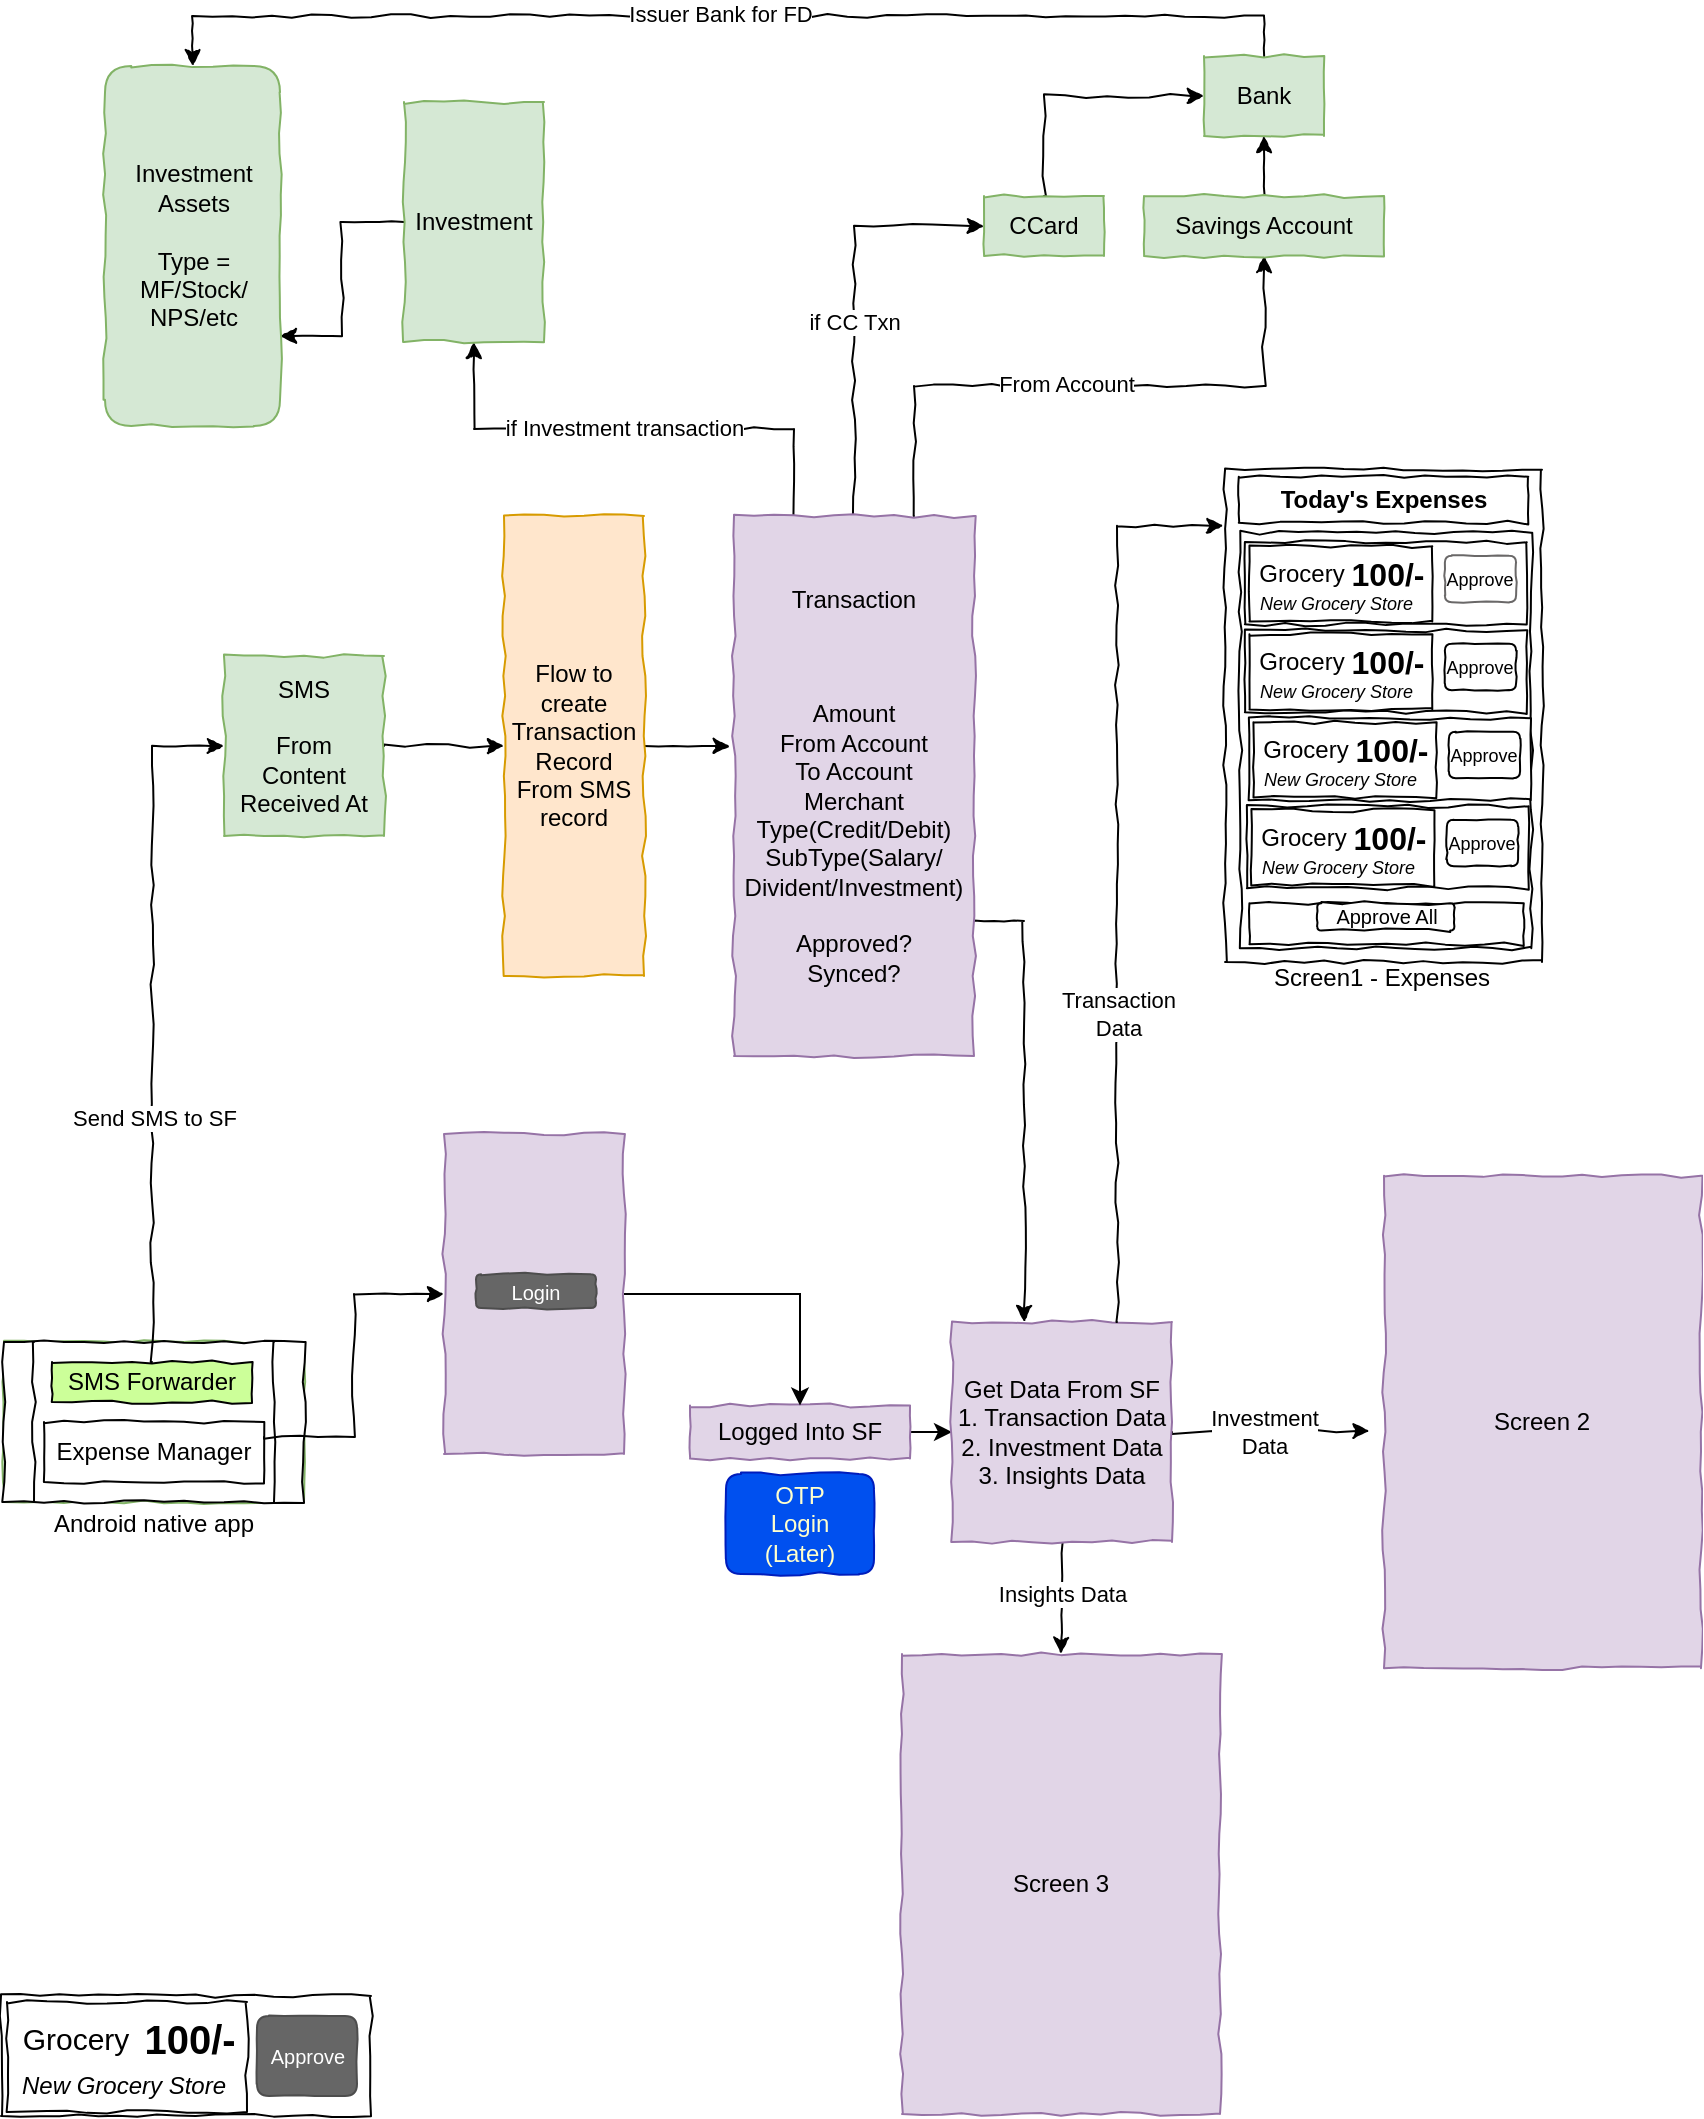 <mxfile version="22.1.4" type="device">
  <diagram name="Page-1" id="QadR1Ws7vuWXgV3cEc7C">
    <mxGraphModel dx="1834" dy="625" grid="1" gridSize="10" guides="1" tooltips="1" connect="1" arrows="1" fold="1" page="1" pageScale="1" pageWidth="850" pageHeight="1100" math="0" shadow="0">
      <root>
        <mxCell id="0" />
        <mxCell id="1" parent="0" />
        <mxCell id="0C5rQX1WeQnibB30k9b2-212" style="edgeStyle=orthogonalEdgeStyle;rounded=0;orthogonalLoop=1;jettySize=auto;html=1;exitX=0.75;exitY=0;exitDx=0;exitDy=0;entryX=0.5;entryY=1;entryDx=0;entryDy=0;comic=1;" parent="1" source="0C5rQX1WeQnibB30k9b2-1" target="0C5rQX1WeQnibB30k9b2-9" edge="1">
          <mxGeometry relative="1" as="geometry" />
        </mxCell>
        <mxCell id="0C5rQX1WeQnibB30k9b2-213" value="From Account" style="edgeLabel;html=1;align=center;verticalAlign=middle;resizable=0;points=[];comic=1;" parent="0C5rQX1WeQnibB30k9b2-212" vertex="1" connectable="0">
          <mxGeometry x="-0.076" y="-2" relative="1" as="geometry">
            <mxPoint y="-3" as="offset" />
          </mxGeometry>
        </mxCell>
        <mxCell id="0C5rQX1WeQnibB30k9b2-215" style="edgeStyle=orthogonalEdgeStyle;rounded=0;orthogonalLoop=1;jettySize=auto;html=1;exitX=0.5;exitY=0;exitDx=0;exitDy=0;entryX=0;entryY=0.5;entryDx=0;entryDy=0;comic=1;" parent="1" source="0C5rQX1WeQnibB30k9b2-1" target="0C5rQX1WeQnibB30k9b2-19" edge="1">
          <mxGeometry relative="1" as="geometry" />
        </mxCell>
        <mxCell id="0C5rQX1WeQnibB30k9b2-216" value="if CC Txn" style="edgeLabel;html=1;align=center;verticalAlign=middle;resizable=0;points=[];comic=1;" parent="0C5rQX1WeQnibB30k9b2-215" vertex="1" connectable="0">
          <mxGeometry x="-0.062" relative="1" as="geometry">
            <mxPoint y="1" as="offset" />
          </mxGeometry>
        </mxCell>
        <mxCell id="0C5rQX1WeQnibB30k9b2-217" style="edgeStyle=orthogonalEdgeStyle;rounded=0;orthogonalLoop=1;jettySize=auto;html=1;exitX=0.25;exitY=0;exitDx=0;exitDy=0;comic=1;" parent="1" source="0C5rQX1WeQnibB30k9b2-1" target="0C5rQX1WeQnibB30k9b2-17" edge="1">
          <mxGeometry relative="1" as="geometry" />
        </mxCell>
        <mxCell id="0C5rQX1WeQnibB30k9b2-218" value="if Investment transaction" style="edgeLabel;html=1;align=center;verticalAlign=middle;resizable=0;points=[];comic=1;" parent="0C5rQX1WeQnibB30k9b2-217" vertex="1" connectable="0">
          <mxGeometry x="0.088" y="2" relative="1" as="geometry">
            <mxPoint x="6" y="-3" as="offset" />
          </mxGeometry>
        </mxCell>
        <mxCell id="fBebfW7BLfuO6a7bKw-b-1" style="edgeStyle=orthogonalEdgeStyle;rounded=0;orthogonalLoop=1;jettySize=auto;html=1;exitX=1;exitY=0.75;exitDx=0;exitDy=0;comic=1;" edge="1" parent="1" source="0C5rQX1WeQnibB30k9b2-1" target="0C5rQX1WeQnibB30k9b2-189">
          <mxGeometry relative="1" as="geometry">
            <Array as="points">
              <mxPoint x="-330" y="494" />
            </Array>
          </mxGeometry>
        </mxCell>
        <mxCell id="0C5rQX1WeQnibB30k9b2-1" value="Transaction&lt;br&gt;&lt;br&gt;&lt;br&gt;&lt;br&gt;Amount&lt;br&gt;From Account&lt;br style=&quot;border-color: var(--border-color);&quot;&gt;To Account&lt;br&gt;Merchant&lt;br style=&quot;border-color: var(--border-color);&quot;&gt;Type(Credit/Debit)&lt;br&gt;SubType(Salary/&lt;br style=&quot;border-color: var(--border-color);&quot;&gt;Divident/Investment)&lt;br&gt;&lt;br&gt;Approved?&lt;br&gt;Synced?" style="rounded=0;whiteSpace=wrap;html=1;comic=1;fillColor=#e1d5e7;strokeColor=#9673a6;" parent="1" vertex="1">
          <mxGeometry x="-475" y="291" width="120" height="270" as="geometry" />
        </mxCell>
        <mxCell id="0C5rQX1WeQnibB30k9b2-43" style="edgeStyle=orthogonalEdgeStyle;rounded=0;orthogonalLoop=1;jettySize=auto;html=1;exitX=1;exitY=0.5;exitDx=0;exitDy=0;entryX=-0.017;entryY=0.426;entryDx=0;entryDy=0;entryPerimeter=0;comic=1;" parent="1" source="0C5rQX1WeQnibB30k9b2-2" target="0C5rQX1WeQnibB30k9b2-1" edge="1">
          <mxGeometry relative="1" as="geometry" />
        </mxCell>
        <mxCell id="0C5rQX1WeQnibB30k9b2-2" value="Flow to create Transaction Record From SMS record" style="rounded=0;whiteSpace=wrap;html=1;comic=1;fillColor=#ffe6cc;strokeColor=#d79b00;" parent="1" vertex="1">
          <mxGeometry x="-590" y="291" width="70" height="230" as="geometry" />
        </mxCell>
        <mxCell id="0C5rQX1WeQnibB30k9b2-102" style="edgeStyle=orthogonalEdgeStyle;rounded=0;orthogonalLoop=1;jettySize=auto;html=1;exitX=1;exitY=0.5;exitDx=0;exitDy=0;comic=1;" parent="1" source="0C5rQX1WeQnibB30k9b2-3" target="0C5rQX1WeQnibB30k9b2-2" edge="1">
          <mxGeometry relative="1" as="geometry" />
        </mxCell>
        <mxCell id="0C5rQX1WeQnibB30k9b2-3" value="SMS&lt;br&gt;&lt;br&gt;From&lt;br&gt;Content&lt;br&gt;Received At" style="rounded=0;whiteSpace=wrap;html=1;comic=1;fillColor=#d5e8d4;strokeColor=#82b366;" parent="1" vertex="1">
          <mxGeometry x="-730" y="361" width="80" height="90" as="geometry" />
        </mxCell>
        <mxCell id="0C5rQX1WeQnibB30k9b2-225" style="edgeStyle=orthogonalEdgeStyle;rounded=0;orthogonalLoop=1;jettySize=auto;html=1;exitX=0.5;exitY=0;exitDx=0;exitDy=0;entryX=0.5;entryY=0;entryDx=0;entryDy=0;comic=1;" parent="1" source="0C5rQX1WeQnibB30k9b2-8" target="0C5rQX1WeQnibB30k9b2-200" edge="1">
          <mxGeometry relative="1" as="geometry" />
        </mxCell>
        <mxCell id="0C5rQX1WeQnibB30k9b2-226" value="Issuer Bank for FD" style="edgeLabel;html=1;align=center;verticalAlign=middle;resizable=0;points=[];comic=1;" parent="0C5rQX1WeQnibB30k9b2-225" vertex="1" connectable="0">
          <mxGeometry x="0.008" y="1" relative="1" as="geometry">
            <mxPoint y="-2" as="offset" />
          </mxGeometry>
        </mxCell>
        <mxCell id="0C5rQX1WeQnibB30k9b2-8" value="Bank" style="rounded=0;whiteSpace=wrap;html=1;comic=1;fillColor=#d5e8d4;strokeColor=#82b366;" parent="1" vertex="1">
          <mxGeometry x="-240" y="61" width="60" height="40" as="geometry" />
        </mxCell>
        <mxCell id="0C5rQX1WeQnibB30k9b2-14" style="edgeStyle=orthogonalEdgeStyle;rounded=0;orthogonalLoop=1;jettySize=auto;html=1;exitX=0.5;exitY=0;exitDx=0;exitDy=0;entryX=0.5;entryY=1;entryDx=0;entryDy=0;comic=1;" parent="1" source="0C5rQX1WeQnibB30k9b2-9" target="0C5rQX1WeQnibB30k9b2-8" edge="1">
          <mxGeometry relative="1" as="geometry" />
        </mxCell>
        <mxCell id="0C5rQX1WeQnibB30k9b2-9" value="Savings Account" style="rounded=0;whiteSpace=wrap;html=1;comic=1;fillColor=#d5e8d4;strokeColor=#82b366;" parent="1" vertex="1">
          <mxGeometry x="-270" y="131" width="120" height="30" as="geometry" />
        </mxCell>
        <mxCell id="0C5rQX1WeQnibB30k9b2-209" style="edgeStyle=orthogonalEdgeStyle;rounded=0;orthogonalLoop=1;jettySize=auto;html=1;exitX=0;exitY=0.5;exitDx=0;exitDy=0;entryX=1;entryY=0.75;entryDx=0;entryDy=0;comic=1;" parent="1" source="0C5rQX1WeQnibB30k9b2-17" target="0C5rQX1WeQnibB30k9b2-200" edge="1">
          <mxGeometry relative="1" as="geometry" />
        </mxCell>
        <mxCell id="0C5rQX1WeQnibB30k9b2-17" value="Investment" style="rounded=0;whiteSpace=wrap;html=1;comic=1;fillColor=#d5e8d4;strokeColor=#82b366;" parent="1" vertex="1">
          <mxGeometry x="-640" y="84" width="70" height="120" as="geometry" />
        </mxCell>
        <mxCell id="0C5rQX1WeQnibB30k9b2-210" style="edgeStyle=orthogonalEdgeStyle;rounded=0;orthogonalLoop=1;jettySize=auto;html=1;exitX=0.5;exitY=0;exitDx=0;exitDy=0;entryX=0;entryY=0.5;entryDx=0;entryDy=0;comic=1;" parent="1" source="0C5rQX1WeQnibB30k9b2-19" target="0C5rQX1WeQnibB30k9b2-8" edge="1">
          <mxGeometry relative="1" as="geometry" />
        </mxCell>
        <mxCell id="0C5rQX1WeQnibB30k9b2-19" value="CCard" style="rounded=0;whiteSpace=wrap;html=1;comic=1;fillColor=#d5e8d4;strokeColor=#82b366;" parent="1" vertex="1">
          <mxGeometry x="-350" y="131" width="60" height="30" as="geometry" />
        </mxCell>
        <mxCell id="0C5rQX1WeQnibB30k9b2-103" value="" style="group;comic=1;fillColor=#d5e8d4;strokeColor=#82b366;" parent="1" vertex="1" connectable="0">
          <mxGeometry x="-840" y="704" width="150" height="80" as="geometry" />
        </mxCell>
        <mxCell id="0C5rQX1WeQnibB30k9b2-40" value="" style="shape=process;whiteSpace=wrap;html=1;backgroundOutline=1;comic=1;" parent="0C5rQX1WeQnibB30k9b2-103" vertex="1">
          <mxGeometry width="150" height="80" as="geometry" />
        </mxCell>
        <mxCell id="0C5rQX1WeQnibB30k9b2-7" value="Expense Manager" style="rounded=0;whiteSpace=wrap;html=1;comic=1;" parent="0C5rQX1WeQnibB30k9b2-103" vertex="1">
          <mxGeometry x="20" y="40" width="110" height="30" as="geometry" />
        </mxCell>
        <mxCell id="0C5rQX1WeQnibB30k9b2-39" value="SMS Forwarder" style="rounded=0;whiteSpace=wrap;html=1;comic=1;gradientColor=none;fillColor=#CCFF99;" parent="0C5rQX1WeQnibB30k9b2-103" vertex="1">
          <mxGeometry x="24" y="10" width="100" height="20" as="geometry" />
        </mxCell>
        <mxCell id="0C5rQX1WeQnibB30k9b2-105" value="OTP&lt;br&gt;Login&lt;br&gt;(Later)" style="rounded=1;whiteSpace=wrap;html=1;fillColor=#0050ef;strokeColor=#001DBC;fontColor=#FFFFCC;comic=1;" parent="1" vertex="1">
          <mxGeometry x="-479" y="770" width="74" height="50" as="geometry" />
        </mxCell>
        <mxCell id="fBebfW7BLfuO6a7bKw-b-46" value="" style="edgeStyle=orthogonalEdgeStyle;rounded=0;orthogonalLoop=1;jettySize=auto;html=1;" edge="1" parent="1" source="0C5rQX1WeQnibB30k9b2-106" target="0C5rQX1WeQnibB30k9b2-189">
          <mxGeometry relative="1" as="geometry" />
        </mxCell>
        <mxCell id="0C5rQX1WeQnibB30k9b2-106" value="Logged Into SF" style="rounded=0;whiteSpace=wrap;html=1;comic=1;fillColor=#e1d5e7;strokeColor=#9673a6;" parent="1" vertex="1">
          <mxGeometry x="-497" y="735.72" width="110" height="26.56" as="geometry" />
        </mxCell>
        <mxCell id="0C5rQX1WeQnibB30k9b2-138" value="" style="group;comic=1;rounded=1;" parent="1" vertex="1" connectable="0">
          <mxGeometry x="-841.5" y="1031" width="185" height="60" as="geometry" />
        </mxCell>
        <mxCell id="0C5rQX1WeQnibB30k9b2-132" value="" style="rounded=0;whiteSpace=wrap;html=1;comic=1;" parent="0C5rQX1WeQnibB30k9b2-138" vertex="1">
          <mxGeometry width="185" height="60" as="geometry" />
        </mxCell>
        <mxCell id="0C5rQX1WeQnibB30k9b2-133" value="" style="rounded=0;whiteSpace=wrap;html=1;comic=1;" parent="0C5rQX1WeQnibB30k9b2-138" vertex="1">
          <mxGeometry x="3" y="3" width="120" height="55" as="geometry" />
        </mxCell>
        <mxCell id="0C5rQX1WeQnibB30k9b2-134" value="Approve" style="rounded=1;html=1;shadow=0;dashed=0;whiteSpace=wrap;fontSize=10;fillColor=#666666;align=center;strokeColor=#4D4D4D;fontColor=#ffffff;comic=1;" parent="0C5rQX1WeQnibB30k9b2-138" vertex="1">
          <mxGeometry x="128" y="10" width="50" height="40" as="geometry" />
        </mxCell>
        <mxCell id="0C5rQX1WeQnibB30k9b2-135" value="Grocery" style="text;html=1;strokeColor=none;fillColor=none;align=center;verticalAlign=middle;whiteSpace=wrap;rounded=0;fontSize=15;comic=1;" parent="0C5rQX1WeQnibB30k9b2-138" vertex="1">
          <mxGeometry x="7" y="6" width="60" height="30" as="geometry" />
        </mxCell>
        <mxCell id="0C5rQX1WeQnibB30k9b2-136" value="&lt;b&gt;100/-&lt;/b&gt;" style="text;html=1;strokeColor=none;fillColor=none;align=center;verticalAlign=middle;whiteSpace=wrap;rounded=0;fontSize=20;comic=1;" parent="0C5rQX1WeQnibB30k9b2-138" vertex="1">
          <mxGeometry x="64" y="6" width="60" height="30" as="geometry" />
        </mxCell>
        <mxCell id="0C5rQX1WeQnibB30k9b2-137" value="New Grocery Store" style="text;html=1;strokeColor=none;fillColor=none;align=left;verticalAlign=middle;whiteSpace=wrap;rounded=0;fontStyle=2;comic=1;" parent="0C5rQX1WeQnibB30k9b2-138" vertex="1">
          <mxGeometry x="8" y="35" width="110" height="20" as="geometry" />
        </mxCell>
        <mxCell id="0C5rQX1WeQnibB30k9b2-205" style="edgeStyle=orthogonalEdgeStyle;rounded=0;orthogonalLoop=1;jettySize=auto;html=1;exitX=0.5;exitY=1;exitDx=0;exitDy=0;entryX=0.5;entryY=0;entryDx=0;entryDy=0;comic=1;" parent="1" source="0C5rQX1WeQnibB30k9b2-189" target="0C5rQX1WeQnibB30k9b2-204" edge="1">
          <mxGeometry relative="1" as="geometry" />
        </mxCell>
        <mxCell id="0C5rQX1WeQnibB30k9b2-206" value="Insights Data" style="edgeLabel;html=1;align=center;verticalAlign=middle;resizable=0;points=[];comic=1;" parent="0C5rQX1WeQnibB30k9b2-205" vertex="1" connectable="0">
          <mxGeometry x="-0.242" y="1" relative="1" as="geometry">
            <mxPoint x="-1" y="4" as="offset" />
          </mxGeometry>
        </mxCell>
        <mxCell id="0C5rQX1WeQnibB30k9b2-207" style="edgeStyle=orthogonalEdgeStyle;rounded=0;orthogonalLoop=1;jettySize=auto;html=1;exitX=1;exitY=0.5;exitDx=0;exitDy=0;entryX=-0.026;entryY=0.435;entryDx=0;entryDy=0;entryPerimeter=0;comic=1;" parent="1" source="0C5rQX1WeQnibB30k9b2-189" edge="1">
          <mxGeometry relative="1" as="geometry">
            <mxPoint x="-157.224" y="748.5" as="targetPoint" />
          </mxGeometry>
        </mxCell>
        <mxCell id="0C5rQX1WeQnibB30k9b2-208" value="Investment&lt;br&gt;Data" style="edgeLabel;html=1;align=center;verticalAlign=middle;resizable=0;points=[];comic=1;" parent="0C5rQX1WeQnibB30k9b2-207" vertex="1" connectable="0">
          <mxGeometry x="-0.47" y="2" relative="1" as="geometry">
            <mxPoint x="20" y="2" as="offset" />
          </mxGeometry>
        </mxCell>
        <mxCell id="0C5rQX1WeQnibB30k9b2-189" value="Get Data From SF&lt;br&gt;1. Transaction Data&lt;br&gt;2. Investment Data&lt;br&gt;3. Insights Data" style="rounded=0;align=center;html=1;whiteSpace=wrap;comic=1;fillColor=#e1d5e7;strokeColor=#9673a6;" parent="1" vertex="1">
          <mxGeometry x="-366" y="694" width="110" height="110" as="geometry" />
        </mxCell>
        <mxCell id="0C5rQX1WeQnibB30k9b2-198" style="edgeStyle=orthogonalEdgeStyle;rounded=0;orthogonalLoop=1;jettySize=auto;html=1;exitX=0.75;exitY=0;exitDx=0;exitDy=0;entryX=-0.005;entryY=0.114;entryDx=0;entryDy=0;entryPerimeter=0;comic=1;" parent="1" source="0C5rQX1WeQnibB30k9b2-189" target="0C5rQX1WeQnibB30k9b2-108" edge="1">
          <mxGeometry relative="1" as="geometry" />
        </mxCell>
        <mxCell id="0C5rQX1WeQnibB30k9b2-201" value="Transaction&lt;br&gt;Data" style="edgeLabel;html=1;align=center;verticalAlign=middle;resizable=0;points=[];comic=1;" parent="0C5rQX1WeQnibB30k9b2-198" vertex="1" connectable="0">
          <mxGeometry x="-0.317" relative="1" as="geometry">
            <mxPoint as="offset" />
          </mxGeometry>
        </mxCell>
        <mxCell id="0C5rQX1WeQnibB30k9b2-200" value="Investment Assets&lt;br&gt;&lt;br&gt;Type = MF/Stock/&lt;br&gt;NPS/etc" style="rounded=1;whiteSpace=wrap;html=1;comic=1;fillColor=#d5e8d4;strokeColor=#82b366;" parent="1" vertex="1">
          <mxGeometry x="-789.5" y="66" width="87.5" height="180" as="geometry" />
        </mxCell>
        <mxCell id="0C5rQX1WeQnibB30k9b2-204" value="Screen 3" style="rounded=0;whiteSpace=wrap;html=1;comic=1;fillColor=#e1d5e7;strokeColor=#9673a6;" parent="1" vertex="1">
          <mxGeometry x="-391" y="860" width="159" height="230" as="geometry" />
        </mxCell>
        <mxCell id="0C5rQX1WeQnibB30k9b2-221" value="" style="group;comic=1;shadow=1;" parent="1" vertex="1" connectable="0">
          <mxGeometry x="-231" y="261" width="160" height="269" as="geometry" />
        </mxCell>
        <mxCell id="0C5rQX1WeQnibB30k9b2-111" value="" style="group;comic=1;" parent="0C5rQX1WeQnibB30k9b2-221" vertex="1" connectable="0">
          <mxGeometry width="160" height="252.978" as="geometry" />
        </mxCell>
        <mxCell id="0C5rQX1WeQnibB30k9b2-108" value="" style="rounded=0;whiteSpace=wrap;html=1;comic=1;" parent="0C5rQX1WeQnibB30k9b2-111" vertex="1">
          <mxGeometry x="1.524" y="6.837" width="158.476" height="246.141" as="geometry" />
        </mxCell>
        <mxCell id="0C5rQX1WeQnibB30k9b2-109" value="" style="rounded=0;whiteSpace=wrap;html=1;comic=1;" parent="0C5rQX1WeQnibB30k9b2-111" vertex="1">
          <mxGeometry x="8.381" y="10.401" width="144.762" height="22.998" as="geometry" />
        </mxCell>
        <mxCell id="0C5rQX1WeQnibB30k9b2-110" value="" style="rounded=0;whiteSpace=wrap;html=1;comic=1;" parent="0C5rQX1WeQnibB30k9b2-111" vertex="1">
          <mxGeometry x="9.143" y="38.33" width="145.524" height="207.811" as="geometry" />
        </mxCell>
        <mxCell id="0C5rQX1WeQnibB30k9b2-139" value="" style="group;comic=1;" parent="0C5rQX1WeQnibB30k9b2-111" vertex="1" connectable="0">
          <mxGeometry x="11.429" y="43.075" width="140.952" height="41.023" as="geometry" />
        </mxCell>
        <mxCell id="0C5rQX1WeQnibB30k9b2-116" value="" style="rounded=0;whiteSpace=wrap;html=1;comic=1;" parent="0C5rQX1WeQnibB30k9b2-139" vertex="1">
          <mxGeometry width="140.952" height="41.023" as="geometry" />
        </mxCell>
        <mxCell id="0C5rQX1WeQnibB30k9b2-117" value="" style="rounded=0;whiteSpace=wrap;html=1;comic=1;" parent="0C5rQX1WeQnibB30k9b2-139" vertex="1">
          <mxGeometry x="2.286" y="2.051" width="91.429" height="37.605" as="geometry" />
        </mxCell>
        <mxCell id="0C5rQX1WeQnibB30k9b2-118" value="&lt;font style=&quot;font-size: 9px;&quot;&gt;Approve&lt;/font&gt;" style="rounded=1;html=1;shadow=0;dashed=0;whiteSpace=wrap;fontSize=10;align=center;comic=1;strokeColor=#6a6868;" parent="0C5rQX1WeQnibB30k9b2-139" vertex="1">
          <mxGeometry x="100" y="6.84" width="35.62" height="23.16" as="geometry" />
        </mxCell>
        <mxCell id="0C5rQX1WeQnibB30k9b2-119" value="&lt;font style=&quot;font-size: 12px;&quot;&gt;Grocery&lt;/font&gt;" style="text;html=1;align=center;verticalAlign=middle;whiteSpace=wrap;rounded=0;fontSize=15;comic=1;" parent="0C5rQX1WeQnibB30k9b2-139" vertex="1">
          <mxGeometry x="5.333" y="4.102" width="45.714" height="20.512" as="geometry" />
        </mxCell>
        <mxCell id="0C5rQX1WeQnibB30k9b2-120" value="&lt;font size=&quot;1&quot; style=&quot;&quot;&gt;&lt;b style=&quot;font-size: 16px;&quot;&gt;100/-&lt;/b&gt;&lt;/font&gt;" style="text;html=1;align=center;verticalAlign=middle;whiteSpace=wrap;rounded=0;fontSize=20;comic=1;" parent="0C5rQX1WeQnibB30k9b2-139" vertex="1">
          <mxGeometry x="48.762" y="4.102" width="45.714" height="20.512" as="geometry" />
        </mxCell>
        <mxCell id="0C5rQX1WeQnibB30k9b2-130" value="&lt;font style=&quot;font-size: 9px;&quot;&gt;New Grocery Store&lt;/font&gt;" style="text;html=1;align=left;verticalAlign=middle;whiteSpace=wrap;rounded=0;fontStyle=2;comic=1;" parent="0C5rQX1WeQnibB30k9b2-139" vertex="1">
          <mxGeometry x="5.095" y="22.93" width="83.81" height="13.674" as="geometry" />
        </mxCell>
        <mxCell id="0C5rQX1WeQnibB30k9b2-156" value="" style="group;comic=1;" parent="0C5rQX1WeQnibB30k9b2-111" vertex="1" connectable="0">
          <mxGeometry x="11.429" y="175.717" width="140.952" height="68.372" as="geometry" />
        </mxCell>
        <mxCell id="0C5rQX1WeQnibB30k9b2-179" value="" style="rounded=0;whiteSpace=wrap;html=1;comic=1;" parent="0C5rQX1WeQnibB30k9b2-156" vertex="1">
          <mxGeometry x="2.286" y="47.861" width="137.143" height="20.512" as="geometry" />
        </mxCell>
        <mxCell id="0C5rQX1WeQnibB30k9b2-170" value="Approve All" style="rounded=1;html=1;shadow=0;dashed=0;whiteSpace=wrap;fontSize=10;align=center;comic=1;" parent="0C5rQX1WeQnibB30k9b2-156" vertex="1">
          <mxGeometry x="36.19" y="47.861" width="68.571" height="13.674" as="geometry" />
        </mxCell>
        <mxCell id="0C5rQX1WeQnibB30k9b2-178" value="Today&#39;s Expenses" style="text;html=1;align=center;verticalAlign=middle;whiteSpace=wrap;rounded=0;fontStyle=1;comic=1;" parent="0C5rQX1WeQnibB30k9b2-111" vertex="1">
          <mxGeometry x="21.752" y="11.644" width="118.095" height="20.512" as="geometry" />
        </mxCell>
        <mxCell id="0C5rQX1WeQnibB30k9b2-202" value="Screen1 - Expenses" style="text;html=1;align=center;verticalAlign=middle;whiteSpace=wrap;rounded=0;comic=1;" parent="0C5rQX1WeQnibB30k9b2-221" vertex="1">
          <mxGeometry x="16" y="252.98" width="128" height="16.02" as="geometry" />
        </mxCell>
        <mxCell id="fBebfW7BLfuO6a7bKw-b-2" value="Android native app" style="text;html=1;strokeColor=none;fillColor=none;align=center;verticalAlign=middle;whiteSpace=wrap;rounded=0;comic=1;" vertex="1" parent="1">
          <mxGeometry x="-825" y="785" width="120" height="19" as="geometry" />
        </mxCell>
        <mxCell id="0C5rQX1WeQnibB30k9b2-41" style="edgeStyle=orthogonalEdgeStyle;rounded=0;orthogonalLoop=1;jettySize=auto;html=1;exitX=0.5;exitY=0;exitDx=0;exitDy=0;entryX=0;entryY=0.5;entryDx=0;entryDy=0;comic=1;" parent="1" source="0C5rQX1WeQnibB30k9b2-39" target="0C5rQX1WeQnibB30k9b2-3" edge="1">
          <mxGeometry relative="1" as="geometry" />
        </mxCell>
        <mxCell id="fBebfW7BLfuO6a7bKw-b-3" value="Send SMS to SF" style="edgeLabel;html=1;align=center;verticalAlign=middle;resizable=0;points=[];comic=1;" vertex="1" connectable="0" parent="0C5rQX1WeQnibB30k9b2-41">
          <mxGeometry x="-0.287" y="-1" relative="1" as="geometry">
            <mxPoint as="offset" />
          </mxGeometry>
        </mxCell>
        <mxCell id="fBebfW7BLfuO6a7bKw-b-4" style="edgeStyle=orthogonalEdgeStyle;rounded=0;orthogonalLoop=1;jettySize=auto;html=1;exitX=1;exitY=0.25;exitDx=0;exitDy=0;entryX=0;entryY=0.5;entryDx=0;entryDy=0;comic=1;" edge="1" parent="1" source="0C5rQX1WeQnibB30k9b2-7" target="0C5rQX1WeQnibB30k9b2-44">
          <mxGeometry relative="1" as="geometry" />
        </mxCell>
        <mxCell id="fBebfW7BLfuO6a7bKw-b-7" value="" style="group;comic=1;" vertex="1" connectable="0" parent="1">
          <mxGeometry x="-219.571" y="348.075" width="140.952" height="41.023" as="geometry" />
        </mxCell>
        <mxCell id="fBebfW7BLfuO6a7bKw-b-8" value="" style="rounded=0;whiteSpace=wrap;html=1;comic=1;" vertex="1" parent="fBebfW7BLfuO6a7bKw-b-7">
          <mxGeometry width="140.952" height="41.023" as="geometry" />
        </mxCell>
        <mxCell id="fBebfW7BLfuO6a7bKw-b-9" value="" style="rounded=0;whiteSpace=wrap;html=1;comic=1;" vertex="1" parent="fBebfW7BLfuO6a7bKw-b-7">
          <mxGeometry x="2.286" y="2.051" width="91.429" height="37.605" as="geometry" />
        </mxCell>
        <mxCell id="fBebfW7BLfuO6a7bKw-b-10" value="&lt;font style=&quot;font-size: 9px;&quot;&gt;Approve&lt;/font&gt;" style="rounded=1;html=1;shadow=0;dashed=0;whiteSpace=wrap;fontSize=10;align=center;comic=1;" vertex="1" parent="fBebfW7BLfuO6a7bKw-b-7">
          <mxGeometry x="100" y="6.84" width="35.62" height="23.16" as="geometry" />
        </mxCell>
        <mxCell id="fBebfW7BLfuO6a7bKw-b-11" value="&lt;font style=&quot;font-size: 12px;&quot;&gt;Grocery&lt;/font&gt;" style="text;html=1;align=center;verticalAlign=middle;whiteSpace=wrap;rounded=0;fontSize=15;comic=1;" vertex="1" parent="fBebfW7BLfuO6a7bKw-b-7">
          <mxGeometry x="5.333" y="4.102" width="45.714" height="20.512" as="geometry" />
        </mxCell>
        <mxCell id="fBebfW7BLfuO6a7bKw-b-12" value="&lt;font size=&quot;1&quot; style=&quot;&quot;&gt;&lt;b style=&quot;font-size: 16px;&quot;&gt;100/-&lt;/b&gt;&lt;/font&gt;" style="text;html=1;align=center;verticalAlign=middle;whiteSpace=wrap;rounded=0;fontSize=20;comic=1;" vertex="1" parent="fBebfW7BLfuO6a7bKw-b-7">
          <mxGeometry x="48.762" y="4.102" width="45.714" height="20.512" as="geometry" />
        </mxCell>
        <mxCell id="fBebfW7BLfuO6a7bKw-b-13" value="&lt;font style=&quot;font-size: 9px;&quot;&gt;New Grocery Store&lt;/font&gt;" style="text;html=1;align=left;verticalAlign=middle;whiteSpace=wrap;rounded=0;fontStyle=2;comic=1;" vertex="1" parent="fBebfW7BLfuO6a7bKw-b-7">
          <mxGeometry x="5.095" y="22.93" width="83.81" height="13.674" as="geometry" />
        </mxCell>
        <mxCell id="fBebfW7BLfuO6a7bKw-b-14" value="" style="group;comic=1;" vertex="1" connectable="0" parent="1">
          <mxGeometry x="-217.571" y="392.075" width="140.952" height="41.023" as="geometry" />
        </mxCell>
        <mxCell id="fBebfW7BLfuO6a7bKw-b-15" value="" style="rounded=0;whiteSpace=wrap;html=1;comic=1;" vertex="1" parent="fBebfW7BLfuO6a7bKw-b-14">
          <mxGeometry width="140.952" height="41.023" as="geometry" />
        </mxCell>
        <mxCell id="fBebfW7BLfuO6a7bKw-b-16" value="" style="rounded=0;whiteSpace=wrap;html=1;comic=1;" vertex="1" parent="fBebfW7BLfuO6a7bKw-b-14">
          <mxGeometry x="2.286" y="2.051" width="91.429" height="37.605" as="geometry" />
        </mxCell>
        <mxCell id="fBebfW7BLfuO6a7bKw-b-17" value="&lt;font style=&quot;font-size: 9px;&quot;&gt;Approve&lt;/font&gt;" style="rounded=1;html=1;shadow=0;dashed=0;whiteSpace=wrap;fontSize=10;align=center;comic=1;" vertex="1" parent="fBebfW7BLfuO6a7bKw-b-14">
          <mxGeometry x="100" y="6.84" width="35.62" height="23.16" as="geometry" />
        </mxCell>
        <mxCell id="fBebfW7BLfuO6a7bKw-b-18" value="&lt;font style=&quot;font-size: 12px;&quot;&gt;Grocery&lt;/font&gt;" style="text;html=1;align=center;verticalAlign=middle;whiteSpace=wrap;rounded=0;fontSize=15;comic=1;" vertex="1" parent="fBebfW7BLfuO6a7bKw-b-14">
          <mxGeometry x="5.333" y="4.102" width="45.714" height="20.512" as="geometry" />
        </mxCell>
        <mxCell id="fBebfW7BLfuO6a7bKw-b-19" value="&lt;font size=&quot;1&quot; style=&quot;&quot;&gt;&lt;b style=&quot;font-size: 16px;&quot;&gt;100/-&lt;/b&gt;&lt;/font&gt;" style="text;html=1;align=center;verticalAlign=middle;whiteSpace=wrap;rounded=0;fontSize=20;comic=1;" vertex="1" parent="fBebfW7BLfuO6a7bKw-b-14">
          <mxGeometry x="48.762" y="4.102" width="45.714" height="20.512" as="geometry" />
        </mxCell>
        <mxCell id="fBebfW7BLfuO6a7bKw-b-20" value="&lt;font style=&quot;font-size: 9px;&quot;&gt;New Grocery Store&lt;/font&gt;" style="text;html=1;align=left;verticalAlign=middle;whiteSpace=wrap;rounded=0;fontStyle=2;comic=1;" vertex="1" parent="fBebfW7BLfuO6a7bKw-b-14">
          <mxGeometry x="5.095" y="22.93" width="83.81" height="13.674" as="geometry" />
        </mxCell>
        <mxCell id="fBebfW7BLfuO6a7bKw-b-21" value="" style="group;comic=1;" vertex="1" connectable="0" parent="1">
          <mxGeometry x="-218.571" y="436.075" width="140.952" height="41.023" as="geometry" />
        </mxCell>
        <mxCell id="fBebfW7BLfuO6a7bKw-b-22" value="" style="rounded=0;whiteSpace=wrap;html=1;comic=1;" vertex="1" parent="fBebfW7BLfuO6a7bKw-b-21">
          <mxGeometry width="140.952" height="41.023" as="geometry" />
        </mxCell>
        <mxCell id="fBebfW7BLfuO6a7bKw-b-23" value="" style="rounded=0;whiteSpace=wrap;html=1;comic=1;" vertex="1" parent="fBebfW7BLfuO6a7bKw-b-21">
          <mxGeometry x="2.286" y="2.051" width="91.429" height="37.605" as="geometry" />
        </mxCell>
        <mxCell id="fBebfW7BLfuO6a7bKw-b-24" value="&lt;font style=&quot;font-size: 9px;&quot;&gt;Approve&lt;/font&gt;" style="rounded=1;html=1;shadow=0;dashed=0;whiteSpace=wrap;fontSize=10;align=center;comic=1;" vertex="1" parent="fBebfW7BLfuO6a7bKw-b-21">
          <mxGeometry x="100" y="6.84" width="35.62" height="23.16" as="geometry" />
        </mxCell>
        <mxCell id="fBebfW7BLfuO6a7bKw-b-25" value="&lt;font style=&quot;font-size: 12px;&quot;&gt;Grocery&lt;/font&gt;" style="text;html=1;align=center;verticalAlign=middle;whiteSpace=wrap;rounded=0;fontSize=15;comic=1;" vertex="1" parent="fBebfW7BLfuO6a7bKw-b-21">
          <mxGeometry x="5.333" y="4.102" width="45.714" height="20.512" as="geometry" />
        </mxCell>
        <mxCell id="fBebfW7BLfuO6a7bKw-b-26" value="&lt;font size=&quot;1&quot; style=&quot;&quot;&gt;&lt;b style=&quot;font-size: 16px;&quot;&gt;100/-&lt;/b&gt;&lt;/font&gt;" style="text;html=1;align=center;verticalAlign=middle;whiteSpace=wrap;rounded=0;fontSize=20;comic=1;" vertex="1" parent="fBebfW7BLfuO6a7bKw-b-21">
          <mxGeometry x="48.762" y="4.102" width="45.714" height="20.512" as="geometry" />
        </mxCell>
        <mxCell id="fBebfW7BLfuO6a7bKw-b-27" value="&lt;font style=&quot;font-size: 9px;&quot;&gt;New Grocery Store&lt;/font&gt;" style="text;html=1;align=left;verticalAlign=middle;whiteSpace=wrap;rounded=0;fontStyle=2;comic=1;" vertex="1" parent="fBebfW7BLfuO6a7bKw-b-21">
          <mxGeometry x="5.095" y="22.93" width="83.81" height="13.674" as="geometry" />
        </mxCell>
        <mxCell id="fBebfW7BLfuO6a7bKw-b-43" value="Screen 2" style="rounded=0;whiteSpace=wrap;html=1;comic=1;fillColor=#e1d5e7;strokeColor=#9673a6;" vertex="1" parent="1">
          <mxGeometry x="-149.996" y="620.927" width="158.476" height="246.141" as="geometry" />
        </mxCell>
        <mxCell id="fBebfW7BLfuO6a7bKw-b-47" style="edgeStyle=orthogonalEdgeStyle;rounded=0;orthogonalLoop=1;jettySize=auto;html=1;exitX=1;exitY=0.5;exitDx=0;exitDy=0;entryX=0.5;entryY=0;entryDx=0;entryDy=0;" edge="1" parent="1" source="0C5rQX1WeQnibB30k9b2-44" target="0C5rQX1WeQnibB30k9b2-106">
          <mxGeometry relative="1" as="geometry" />
        </mxCell>
        <mxCell id="fBebfW7BLfuO6a7bKw-b-48" value="" style="group" vertex="1" connectable="0" parent="1">
          <mxGeometry x="-620" y="600" width="90" height="160" as="geometry" />
        </mxCell>
        <mxCell id="0C5rQX1WeQnibB30k9b2-44" value="" style="rounded=0;whiteSpace=wrap;html=1;comic=1;fillColor=#e1d5e7;strokeColor=#9673a6;" parent="fBebfW7BLfuO6a7bKw-b-48" vertex="1">
          <mxGeometry width="90" height="160" as="geometry" />
        </mxCell>
        <mxCell id="0C5rQX1WeQnibB30k9b2-104" value="Login" style="rounded=1;html=1;shadow=0;dashed=0;whiteSpace=wrap;fontSize=10;fillColor=#666666;align=center;strokeColor=#4D4D4D;fontColor=#ffffff;comic=1;" parent="fBebfW7BLfuO6a7bKw-b-48" vertex="1">
          <mxGeometry x="16" y="70.12" width="60" height="16.88" as="geometry" />
        </mxCell>
      </root>
    </mxGraphModel>
  </diagram>
</mxfile>
